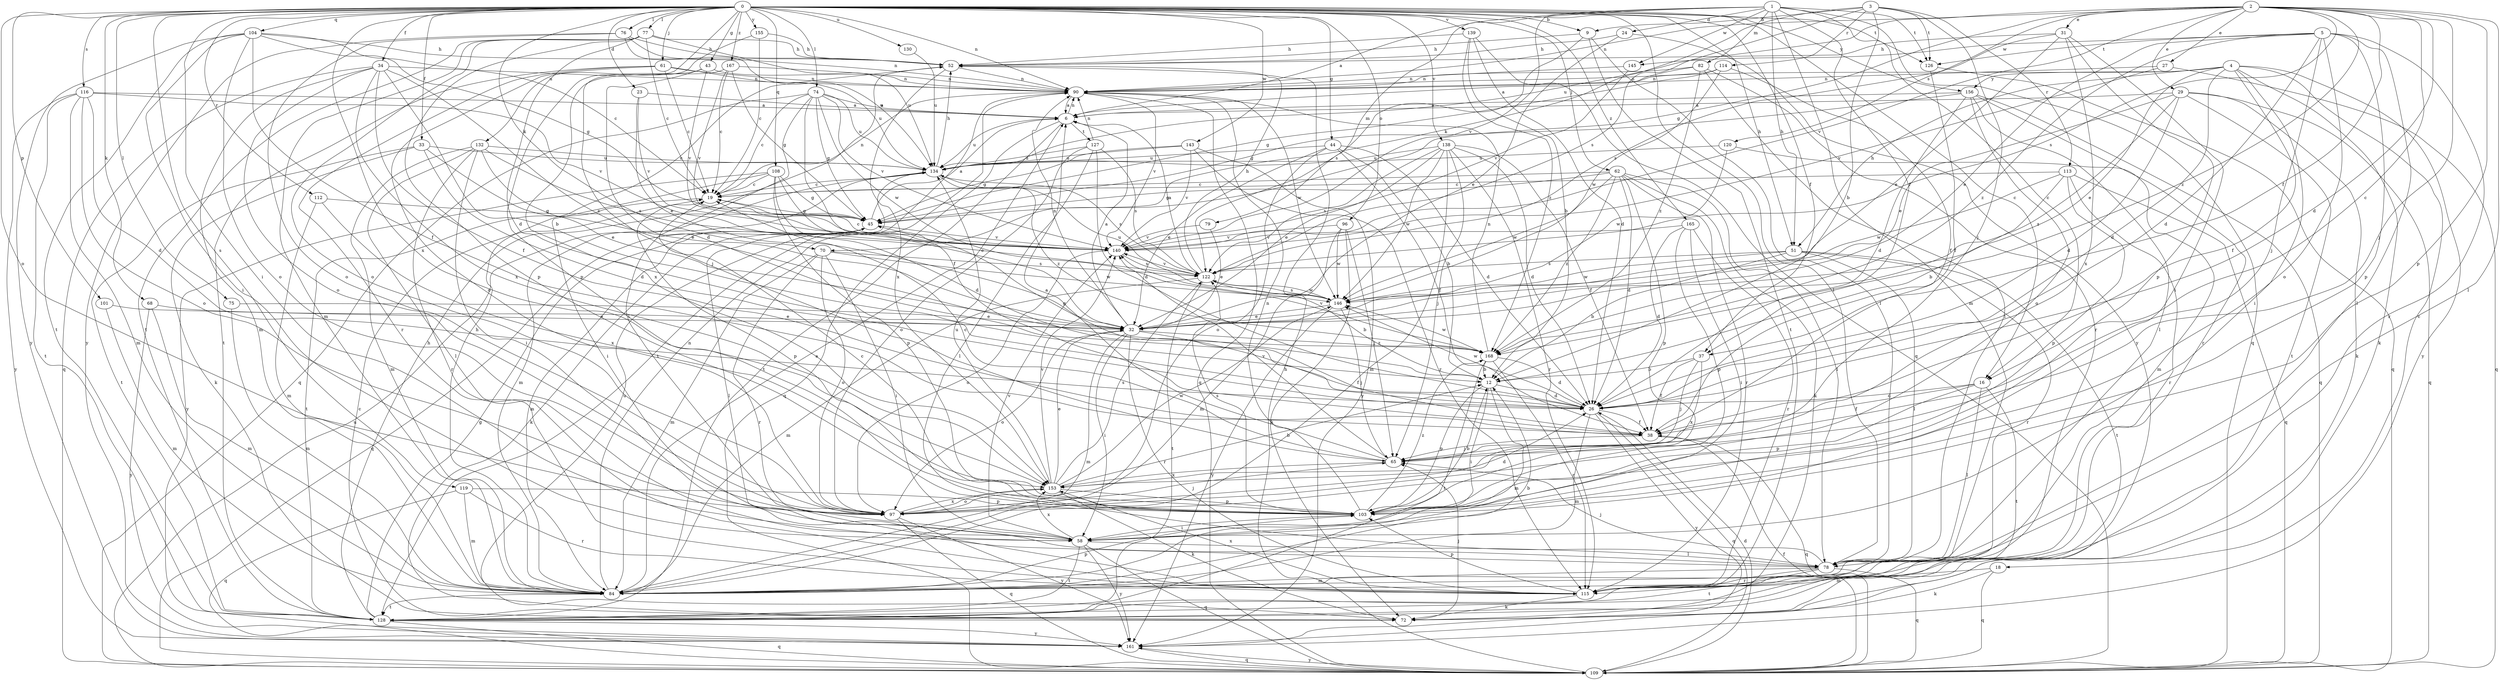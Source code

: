 strict digraph  {
0;
1;
2;
3;
4;
5;
6;
9;
12;
16;
18;
19;
23;
24;
26;
27;
29;
31;
32;
33;
34;
37;
38;
43;
44;
45;
51;
52;
58;
61;
62;
65;
68;
70;
72;
74;
75;
76;
77;
78;
79;
82;
84;
90;
96;
97;
101;
103;
104;
108;
109;
112;
113;
114;
115;
116;
119;
120;
122;
126;
127;
128;
130;
132;
134;
138;
139;
140;
143;
145;
146;
153;
155;
156;
161;
165;
167;
168;
0 -> 9  [label=b];
0 -> 16  [label=c];
0 -> 23  [label=d];
0 -> 33  [label=f];
0 -> 34  [label=f];
0 -> 37  [label=f];
0 -> 43  [label=g];
0 -> 44  [label=g];
0 -> 51  [label=h];
0 -> 58  [label=i];
0 -> 61  [label=j];
0 -> 62  [label=j];
0 -> 68  [label=k];
0 -> 70  [label=k];
0 -> 74  [label=l];
0 -> 75  [label=l];
0 -> 76  [label=l];
0 -> 77  [label=l];
0 -> 78  [label=l];
0 -> 90  [label=n];
0 -> 96  [label=o];
0 -> 97  [label=o];
0 -> 101  [label=p];
0 -> 104  [label=q];
0 -> 108  [label=q];
0 -> 112  [label=r];
0 -> 116  [label=s];
0 -> 119  [label=s];
0 -> 126  [label=t];
0 -> 130  [label=u];
0 -> 132  [label=u];
0 -> 138  [label=v];
0 -> 139  [label=v];
0 -> 143  [label=w];
0 -> 153  [label=x];
0 -> 155  [label=y];
0 -> 156  [label=y];
0 -> 165  [label=z];
0 -> 167  [label=z];
1 -> 6  [label=a];
1 -> 16  [label=c];
1 -> 24  [label=d];
1 -> 37  [label=f];
1 -> 51  [label=h];
1 -> 79  [label=m];
1 -> 82  [label=m];
1 -> 84  [label=m];
1 -> 109  [label=q];
1 -> 126  [label=t];
1 -> 140  [label=v];
1 -> 145  [label=w];
2 -> 16  [label=c];
2 -> 26  [label=d];
2 -> 27  [label=e];
2 -> 29  [label=e];
2 -> 31  [label=e];
2 -> 37  [label=f];
2 -> 45  [label=g];
2 -> 65  [label=j];
2 -> 78  [label=l];
2 -> 90  [label=n];
2 -> 103  [label=p];
2 -> 120  [label=s];
2 -> 122  [label=s];
2 -> 134  [label=u];
2 -> 140  [label=v];
2 -> 168  [label=z];
3 -> 9  [label=b];
3 -> 12  [label=b];
3 -> 65  [label=j];
3 -> 70  [label=k];
3 -> 113  [label=r];
3 -> 114  [label=r];
3 -> 122  [label=s];
3 -> 126  [label=t];
4 -> 18  [label=c];
4 -> 26  [label=d];
4 -> 32  [label=e];
4 -> 38  [label=f];
4 -> 51  [label=h];
4 -> 58  [label=i];
4 -> 72  [label=k];
4 -> 90  [label=n];
4 -> 156  [label=y];
4 -> 161  [label=y];
5 -> 26  [label=d];
5 -> 32  [label=e];
5 -> 65  [label=j];
5 -> 78  [label=l];
5 -> 97  [label=o];
5 -> 103  [label=p];
5 -> 115  [label=r];
5 -> 126  [label=t];
5 -> 145  [label=w];
5 -> 168  [label=z];
6 -> 90  [label=n];
6 -> 109  [label=q];
6 -> 127  [label=t];
6 -> 128  [label=t];
6 -> 134  [label=u];
9 -> 52  [label=h];
9 -> 78  [label=l];
9 -> 122  [label=s];
9 -> 128  [label=t];
12 -> 26  [label=d];
12 -> 45  [label=g];
12 -> 58  [label=i];
12 -> 84  [label=m];
12 -> 103  [label=p];
16 -> 26  [label=d];
16 -> 38  [label=f];
16 -> 78  [label=l];
16 -> 103  [label=p];
16 -> 128  [label=t];
18 -> 72  [label=k];
18 -> 84  [label=m];
18 -> 109  [label=q];
19 -> 45  [label=g];
19 -> 90  [label=n];
19 -> 103  [label=p];
19 -> 128  [label=t];
23 -> 6  [label=a];
23 -> 32  [label=e];
23 -> 140  [label=v];
24 -> 32  [label=e];
24 -> 52  [label=h];
24 -> 161  [label=y];
26 -> 38  [label=f];
26 -> 84  [label=m];
26 -> 109  [label=q];
26 -> 146  [label=w];
26 -> 161  [label=y];
27 -> 90  [label=n];
27 -> 109  [label=q];
27 -> 140  [label=v];
29 -> 6  [label=a];
29 -> 26  [label=d];
29 -> 32  [label=e];
29 -> 72  [label=k];
29 -> 109  [label=q];
29 -> 128  [label=t];
29 -> 168  [label=z];
31 -> 32  [label=e];
31 -> 52  [label=h];
31 -> 58  [label=i];
31 -> 103  [label=p];
31 -> 122  [label=s];
31 -> 153  [label=x];
32 -> 6  [label=a];
32 -> 38  [label=f];
32 -> 58  [label=i];
32 -> 84  [label=m];
32 -> 90  [label=n];
32 -> 97  [label=o];
32 -> 115  [label=r];
32 -> 168  [label=z];
33 -> 26  [label=d];
33 -> 32  [label=e];
33 -> 72  [label=k];
33 -> 128  [label=t];
33 -> 134  [label=u];
34 -> 12  [label=b];
34 -> 38  [label=f];
34 -> 84  [label=m];
34 -> 90  [label=n];
34 -> 97  [label=o];
34 -> 109  [label=q];
34 -> 153  [label=x];
34 -> 168  [label=z];
37 -> 12  [label=b];
37 -> 38  [label=f];
37 -> 65  [label=j];
37 -> 153  [label=x];
38 -> 65  [label=j];
38 -> 109  [label=q];
43 -> 26  [label=d];
43 -> 90  [label=n];
43 -> 140  [label=v];
43 -> 153  [label=x];
44 -> 12  [label=b];
44 -> 26  [label=d];
44 -> 32  [label=e];
44 -> 38  [label=f];
44 -> 97  [label=o];
44 -> 134  [label=u];
45 -> 6  [label=a];
45 -> 72  [label=k];
45 -> 78  [label=l];
45 -> 84  [label=m];
45 -> 109  [label=q];
45 -> 140  [label=v];
51 -> 12  [label=b];
51 -> 78  [label=l];
51 -> 115  [label=r];
51 -> 122  [label=s];
51 -> 128  [label=t];
51 -> 146  [label=w];
52 -> 90  [label=n];
52 -> 153  [label=x];
58 -> 78  [label=l];
58 -> 109  [label=q];
58 -> 128  [label=t];
58 -> 140  [label=v];
58 -> 153  [label=x];
58 -> 161  [label=y];
61 -> 19  [label=c];
61 -> 90  [label=n];
61 -> 97  [label=o];
61 -> 115  [label=r];
61 -> 128  [label=t];
61 -> 134  [label=u];
62 -> 19  [label=c];
62 -> 26  [label=d];
62 -> 45  [label=g];
62 -> 72  [label=k];
62 -> 78  [label=l];
62 -> 103  [label=p];
62 -> 115  [label=r];
62 -> 146  [label=w];
62 -> 168  [label=z];
65 -> 6  [label=a];
65 -> 19  [label=c];
65 -> 140  [label=v];
65 -> 153  [label=x];
68 -> 32  [label=e];
68 -> 84  [label=m];
68 -> 161  [label=y];
70 -> 58  [label=i];
70 -> 84  [label=m];
70 -> 97  [label=o];
70 -> 115  [label=r];
70 -> 122  [label=s];
70 -> 146  [label=w];
72 -> 19  [label=c];
72 -> 65  [label=j];
72 -> 134  [label=u];
74 -> 6  [label=a];
74 -> 19  [label=c];
74 -> 38  [label=f];
74 -> 45  [label=g];
74 -> 58  [label=i];
74 -> 109  [label=q];
74 -> 134  [label=u];
74 -> 140  [label=v];
74 -> 146  [label=w];
75 -> 32  [label=e];
75 -> 84  [label=m];
76 -> 52  [label=h];
76 -> 90  [label=n];
76 -> 97  [label=o];
76 -> 134  [label=u];
76 -> 161  [label=y];
77 -> 19  [label=c];
77 -> 26  [label=d];
77 -> 52  [label=h];
77 -> 84  [label=m];
77 -> 97  [label=o];
77 -> 103  [label=p];
77 -> 128  [label=t];
77 -> 134  [label=u];
78 -> 65  [label=j];
78 -> 84  [label=m];
78 -> 109  [label=q];
78 -> 115  [label=r];
78 -> 128  [label=t];
79 -> 32  [label=e];
79 -> 140  [label=v];
82 -> 6  [label=a];
82 -> 78  [label=l];
82 -> 90  [label=n];
82 -> 115  [label=r];
82 -> 168  [label=z];
84 -> 6  [label=a];
84 -> 12  [label=b];
84 -> 52  [label=h];
84 -> 90  [label=n];
84 -> 103  [label=p];
84 -> 128  [label=t];
90 -> 6  [label=a];
90 -> 109  [label=q];
90 -> 128  [label=t];
90 -> 140  [label=v];
90 -> 146  [label=w];
96 -> 65  [label=j];
96 -> 72  [label=k];
96 -> 84  [label=m];
96 -> 140  [label=v];
96 -> 146  [label=w];
97 -> 26  [label=d];
97 -> 65  [label=j];
97 -> 109  [label=q];
97 -> 153  [label=x];
97 -> 161  [label=y];
101 -> 32  [label=e];
101 -> 84  [label=m];
103 -> 12  [label=b];
103 -> 19  [label=c];
103 -> 58  [label=i];
103 -> 90  [label=n];
103 -> 122  [label=s];
103 -> 168  [label=z];
104 -> 19  [label=c];
104 -> 38  [label=f];
104 -> 45  [label=g];
104 -> 52  [label=h];
104 -> 58  [label=i];
104 -> 97  [label=o];
104 -> 128  [label=t];
104 -> 161  [label=y];
108 -> 19  [label=c];
108 -> 26  [label=d];
108 -> 32  [label=e];
108 -> 45  [label=g];
108 -> 58  [label=i];
108 -> 103  [label=p];
108 -> 161  [label=y];
109 -> 26  [label=d];
109 -> 38  [label=f];
109 -> 52  [label=h];
109 -> 134  [label=u];
109 -> 161  [label=y];
112 -> 45  [label=g];
112 -> 84  [label=m];
112 -> 153  [label=x];
113 -> 12  [label=b];
113 -> 19  [label=c];
113 -> 103  [label=p];
113 -> 109  [label=q];
113 -> 115  [label=r];
113 -> 146  [label=w];
114 -> 38  [label=f];
114 -> 45  [label=g];
114 -> 90  [label=n];
114 -> 146  [label=w];
115 -> 72  [label=k];
115 -> 103  [label=p];
115 -> 153  [label=x];
116 -> 6  [label=a];
116 -> 26  [label=d];
116 -> 84  [label=m];
116 -> 97  [label=o];
116 -> 128  [label=t];
116 -> 140  [label=v];
116 -> 161  [label=y];
119 -> 84  [label=m];
119 -> 103  [label=p];
119 -> 109  [label=q];
119 -> 115  [label=r];
120 -> 84  [label=m];
120 -> 134  [label=u];
120 -> 146  [label=w];
122 -> 6  [label=a];
122 -> 12  [label=b];
122 -> 52  [label=h];
122 -> 84  [label=m];
122 -> 128  [label=t];
122 -> 140  [label=v];
122 -> 146  [label=w];
126 -> 38  [label=f];
126 -> 109  [label=q];
127 -> 26  [label=d];
127 -> 78  [label=l];
127 -> 90  [label=n];
127 -> 97  [label=o];
127 -> 122  [label=s];
127 -> 134  [label=u];
128 -> 45  [label=g];
128 -> 52  [label=h];
128 -> 109  [label=q];
128 -> 161  [label=y];
130 -> 134  [label=u];
132 -> 32  [label=e];
132 -> 58  [label=i];
132 -> 78  [label=l];
132 -> 84  [label=m];
132 -> 115  [label=r];
132 -> 122  [label=s];
132 -> 134  [label=u];
134 -> 19  [label=c];
134 -> 52  [label=h];
134 -> 84  [label=m];
134 -> 122  [label=s];
134 -> 168  [label=z];
138 -> 26  [label=d];
138 -> 32  [label=e];
138 -> 38  [label=f];
138 -> 65  [label=j];
138 -> 84  [label=m];
138 -> 115  [label=r];
138 -> 122  [label=s];
138 -> 134  [label=u];
138 -> 146  [label=w];
139 -> 12  [label=b];
139 -> 26  [label=d];
139 -> 52  [label=h];
139 -> 109  [label=q];
139 -> 168  [label=z];
140 -> 19  [label=c];
140 -> 97  [label=o];
140 -> 122  [label=s];
143 -> 45  [label=g];
143 -> 115  [label=r];
143 -> 134  [label=u];
143 -> 140  [label=v];
143 -> 161  [label=y];
145 -> 90  [label=n];
145 -> 140  [label=v];
146 -> 32  [label=e];
146 -> 65  [label=j];
146 -> 122  [label=s];
146 -> 134  [label=u];
146 -> 161  [label=y];
153 -> 12  [label=b];
153 -> 32  [label=e];
153 -> 72  [label=k];
153 -> 97  [label=o];
153 -> 103  [label=p];
153 -> 122  [label=s];
153 -> 134  [label=u];
153 -> 140  [label=v];
153 -> 146  [label=w];
155 -> 19  [label=c];
155 -> 52  [label=h];
155 -> 103  [label=p];
156 -> 6  [label=a];
156 -> 26  [label=d];
156 -> 45  [label=g];
156 -> 78  [label=l];
156 -> 97  [label=o];
156 -> 109  [label=q];
156 -> 115  [label=r];
161 -> 109  [label=q];
165 -> 26  [label=d];
165 -> 58  [label=i];
165 -> 103  [label=p];
165 -> 115  [label=r];
165 -> 140  [label=v];
167 -> 19  [label=c];
167 -> 45  [label=g];
167 -> 65  [label=j];
167 -> 90  [label=n];
167 -> 140  [label=v];
168 -> 12  [label=b];
168 -> 26  [label=d];
168 -> 90  [label=n];
168 -> 115  [label=r];
168 -> 128  [label=t];
168 -> 140  [label=v];
168 -> 146  [label=w];
}
